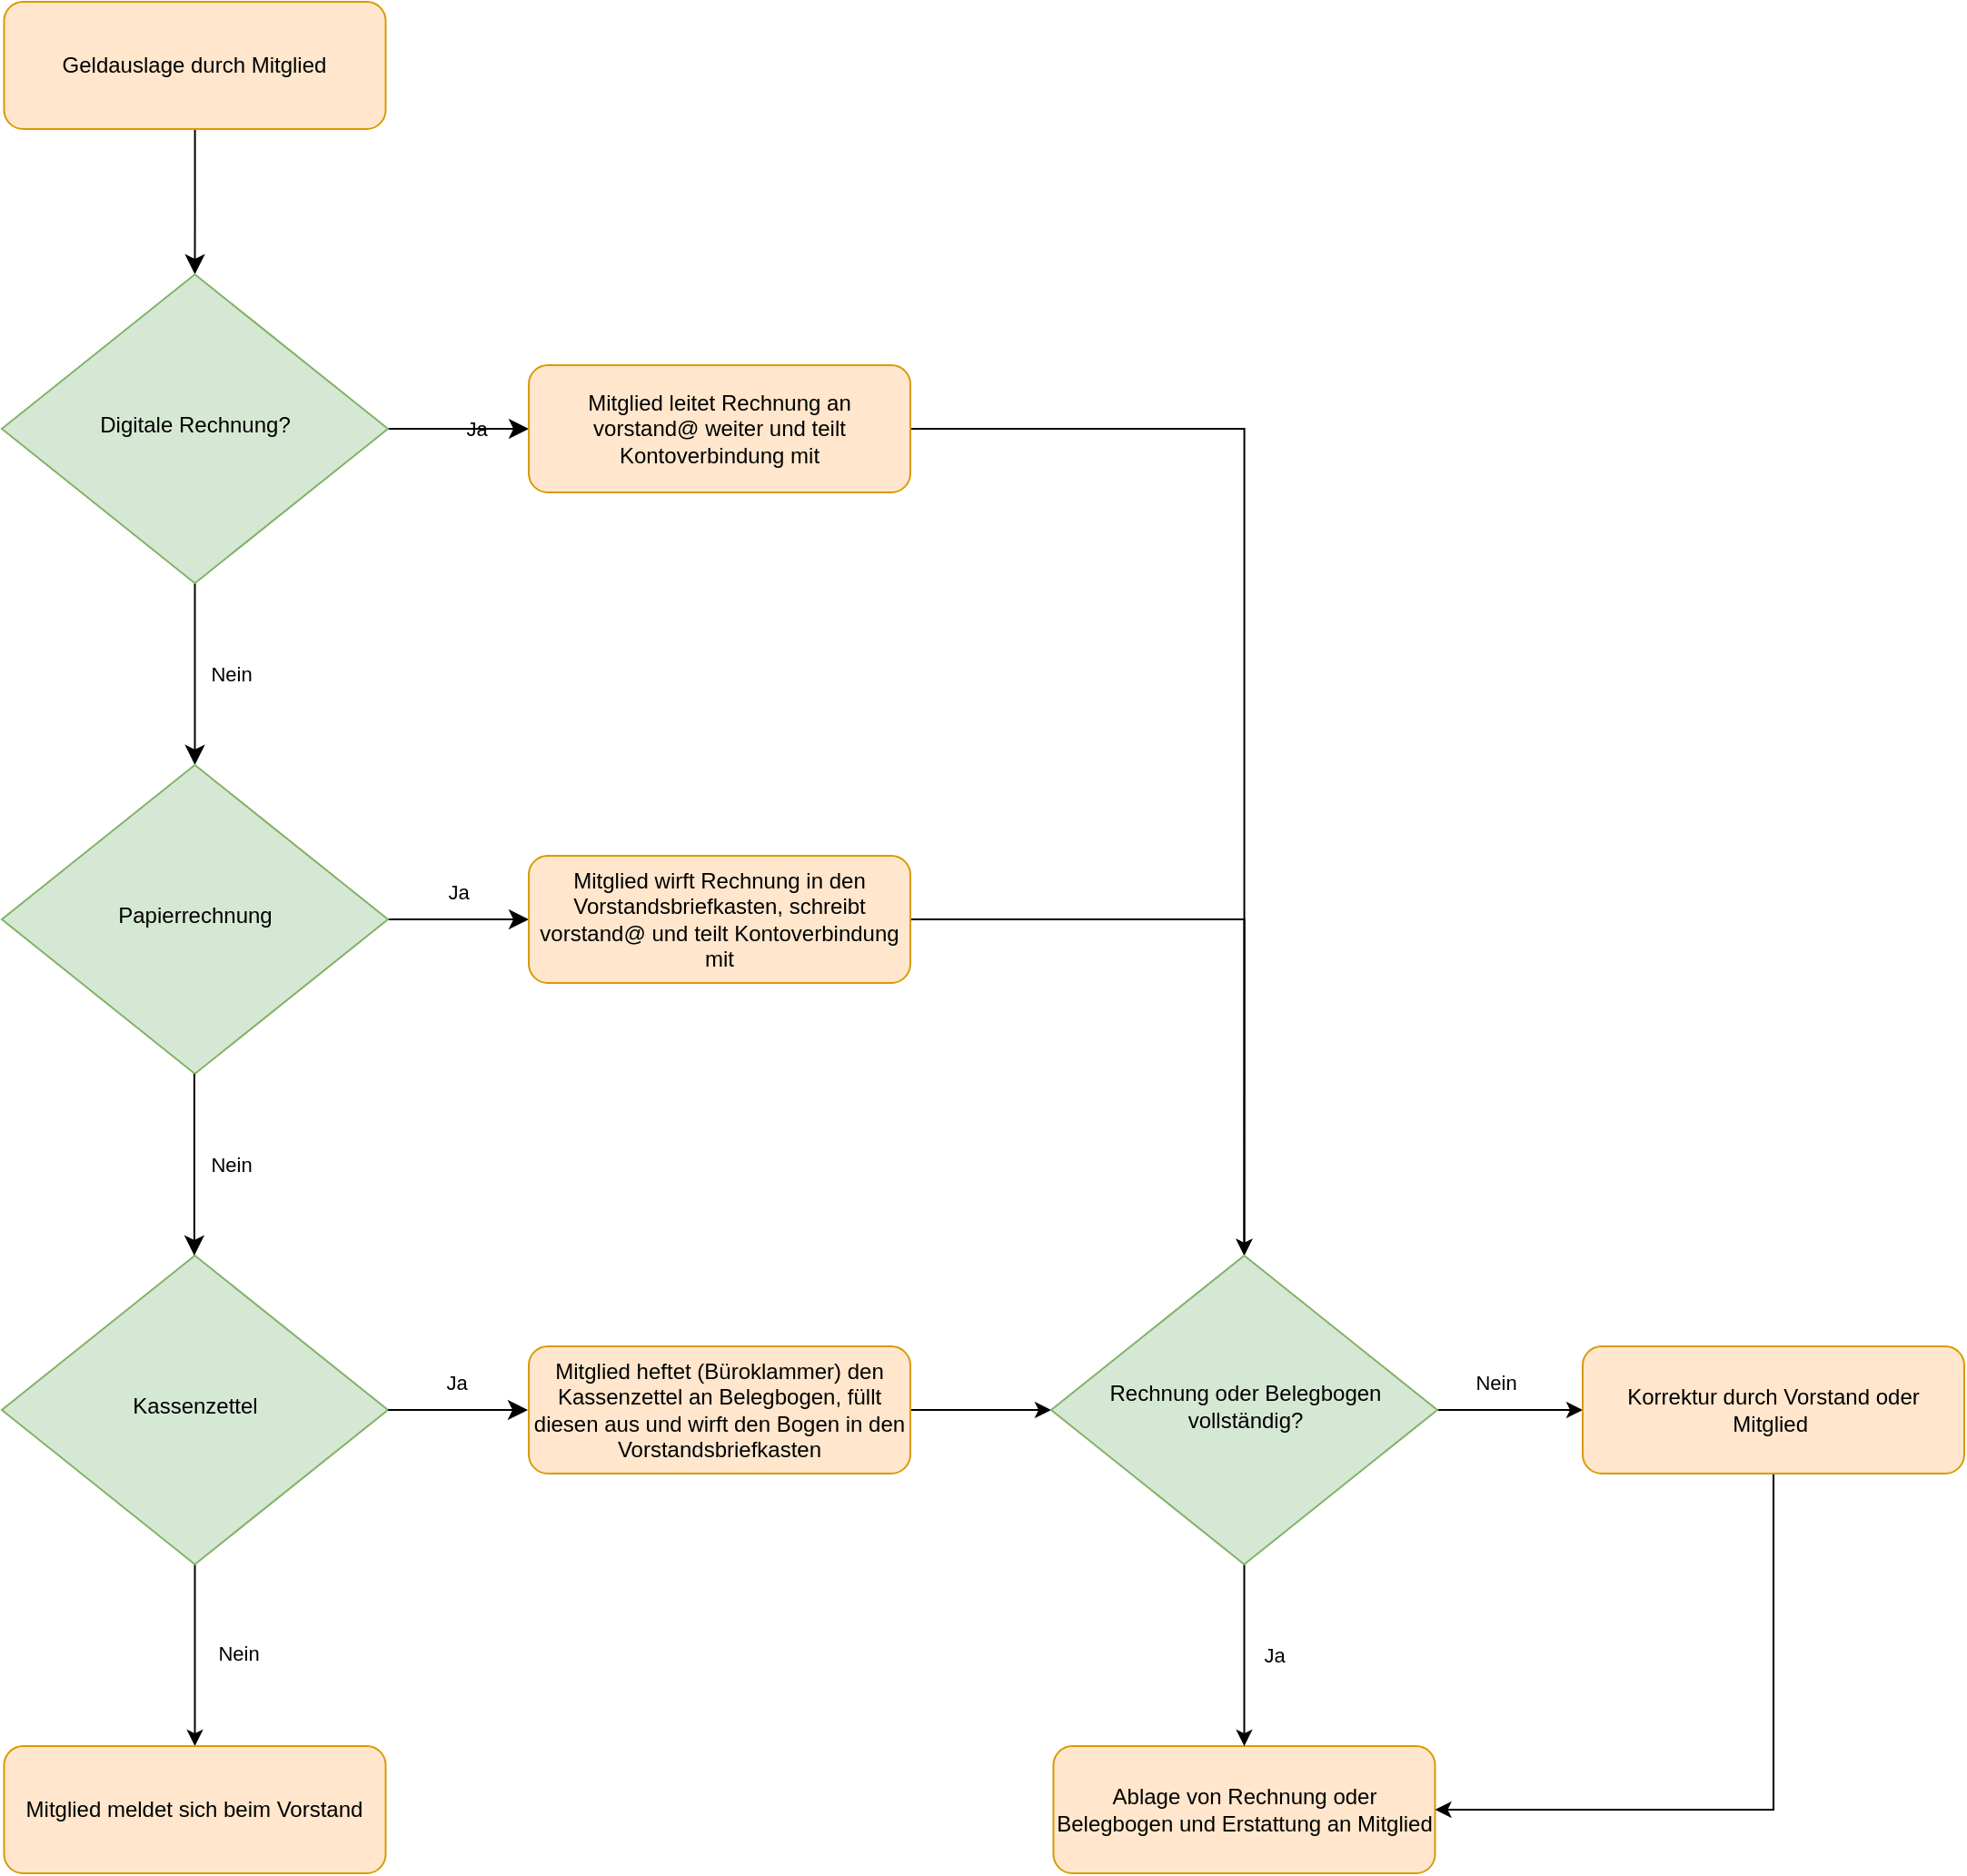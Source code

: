 <mxfile version="28.0.4">
  <diagram name="Page-1" id="JV3QirfHSxH_dmC2Wvqo">
    <mxGraphModel dx="1966" dy="1247" grid="1" gridSize="10" guides="1" tooltips="1" connect="1" arrows="1" fold="1" page="1" pageScale="1" pageWidth="850" pageHeight="1100" math="0" shadow="0">
      <root>
        <mxCell id="0" />
        <mxCell id="1" parent="0" />
        <mxCell id="M6E789VOU25VIzZ3r75C-1" value="" style="rounded=0;html=1;jettySize=auto;orthogonalLoop=1;fontSize=11;endArrow=classic;endFill=1;endSize=8;strokeWidth=1;shadow=0;labelBackgroundColor=none;edgeStyle=orthogonalEdgeStyle;" edge="1" parent="1" source="M6E789VOU25VIzZ3r75C-2" target="M6E789VOU25VIzZ3r75C-5">
          <mxGeometry relative="1" as="geometry" />
        </mxCell>
        <mxCell id="M6E789VOU25VIzZ3r75C-2" value="Geldauslage durch Mitglied" style="rounded=1;whiteSpace=wrap;html=1;fontSize=12;glass=0;strokeWidth=1;shadow=0;fillColor=#ffe6cc;strokeColor=#d79b00;" vertex="1" parent="1">
          <mxGeometry x="591.25" y="390" width="210" height="70" as="geometry" />
        </mxCell>
        <mxCell id="M6E789VOU25VIzZ3r75C-3" value="Nein" style="rounded=0;html=1;jettySize=auto;orthogonalLoop=1;fontSize=11;endArrow=classic;endFill=1;endSize=8;strokeWidth=1;shadow=0;labelBackgroundColor=none;edgeStyle=orthogonalEdgeStyle;entryX=0.5;entryY=0;entryDx=0;entryDy=0;" edge="1" parent="1" source="M6E789VOU25VIzZ3r75C-5" target="M6E789VOU25VIzZ3r75C-10">
          <mxGeometry y="20" relative="1" as="geometry">
            <mxPoint as="offset" />
            <mxPoint x="640.043" y="750.035" as="targetPoint" />
          </mxGeometry>
        </mxCell>
        <mxCell id="M6E789VOU25VIzZ3r75C-4" value="Ja" style="edgeStyle=orthogonalEdgeStyle;rounded=0;html=1;jettySize=auto;orthogonalLoop=1;fontSize=11;endArrow=classic;endFill=1;endSize=8;strokeWidth=1;shadow=0;labelBackgroundColor=none;" edge="1" parent="1" source="M6E789VOU25VIzZ3r75C-5">
          <mxGeometry y="10" relative="1" as="geometry">
            <mxPoint as="offset" />
            <mxPoint x="880" y="625" as="targetPoint" />
          </mxGeometry>
        </mxCell>
        <mxCell id="M6E789VOU25VIzZ3r75C-5" value="Digitale Rechnung?" style="rhombus;whiteSpace=wrap;html=1;shadow=0;fontFamily=Helvetica;fontSize=12;align=center;strokeWidth=1;spacing=6;spacingTop=-4;fillColor=#d5e8d4;strokeColor=#82b366;" vertex="1" parent="1">
          <mxGeometry x="590" y="540" width="212.5" height="170" as="geometry" />
        </mxCell>
        <mxCell id="M6E789VOU25VIzZ3r75C-7" value="Ja" style="edgeStyle=orthogonalEdgeStyle;rounded=0;html=1;jettySize=auto;orthogonalLoop=1;fontSize=11;endArrow=classic;endFill=1;endSize=8;strokeWidth=1;shadow=0;labelBackgroundColor=none;exitX=1;exitY=0.5;exitDx=0;exitDy=0;" edge="1" parent="1" source="M6E789VOU25VIzZ3r75C-10">
          <mxGeometry x="-0.032" y="15" relative="1" as="geometry">
            <mxPoint as="offset" />
            <mxPoint x="690" y="790" as="sourcePoint" />
            <mxPoint x="880" y="895" as="targetPoint" />
          </mxGeometry>
        </mxCell>
        <mxCell id="M6E789VOU25VIzZ3r75C-10" value="Papierrechnung" style="rhombus;whiteSpace=wrap;html=1;shadow=0;fontFamily=Helvetica;fontSize=12;align=center;strokeWidth=1;spacing=6;spacingTop=-4;fillColor=#d5e8d4;strokeColor=#82b366;" vertex="1" parent="1">
          <mxGeometry x="590" y="810" width="212.5" height="170" as="geometry" />
        </mxCell>
        <mxCell id="M6E789VOU25VIzZ3r75C-11" value="Nein" style="edgeStyle=orthogonalEdgeStyle;rounded=0;orthogonalLoop=1;jettySize=auto;html=1;entryX=0.5;entryY=0;entryDx=0;entryDy=0;" edge="1" parent="1" source="M6E789VOU25VIzZ3r75C-12">
          <mxGeometry x="0.005" y="23" relative="1" as="geometry">
            <mxPoint x="696.25" y="1350" as="targetPoint" />
            <mxPoint y="-1" as="offset" />
          </mxGeometry>
        </mxCell>
        <mxCell id="M6E789VOU25VIzZ3r75C-12" value="Kassenzettel" style="rhombus;whiteSpace=wrap;html=1;shadow=0;fontFamily=Helvetica;fontSize=12;align=center;strokeWidth=1;spacing=6;spacingTop=-4;fillColor=#d5e8d4;strokeColor=#82b366;" vertex="1" parent="1">
          <mxGeometry x="590" y="1080" width="212.5" height="170" as="geometry" />
        </mxCell>
        <mxCell id="M6E789VOU25VIzZ3r75C-13" value="Nein" style="rounded=0;html=1;jettySize=auto;orthogonalLoop=1;fontSize=11;endArrow=classic;endFill=1;endSize=8;strokeWidth=1;shadow=0;labelBackgroundColor=none;edgeStyle=orthogonalEdgeStyle;entryX=0.5;entryY=0;entryDx=0;entryDy=0;" edge="1" parent="1">
          <mxGeometry y="20" relative="1" as="geometry">
            <mxPoint as="offset" />
            <mxPoint x="695.93" y="980" as="sourcePoint" />
            <mxPoint x="695.93" y="1080" as="targetPoint" />
          </mxGeometry>
        </mxCell>
        <mxCell id="M6E789VOU25VIzZ3r75C-17" value="Ja" style="edgeStyle=orthogonalEdgeStyle;rounded=0;html=1;jettySize=auto;orthogonalLoop=1;fontSize=11;endArrow=classic;endFill=1;endSize=8;strokeWidth=1;shadow=0;labelBackgroundColor=none;exitX=1;exitY=0.5;exitDx=0;exitDy=0;" edge="1" parent="1">
          <mxGeometry x="0.02" y="15" relative="1" as="geometry">
            <mxPoint x="-2" as="offset" />
            <mxPoint x="802.5" y="1165" as="sourcePoint" />
            <mxPoint x="879.5" y="1165" as="targetPoint" />
          </mxGeometry>
        </mxCell>
        <mxCell id="M6E789VOU25VIzZ3r75C-29" style="edgeStyle=orthogonalEdgeStyle;rounded=0;orthogonalLoop=1;jettySize=auto;html=1;entryX=0.5;entryY=0;entryDx=0;entryDy=0;" edge="1" parent="1" source="M6E789VOU25VIzZ3r75C-20" target="M6E789VOU25VIzZ3r75C-25">
          <mxGeometry relative="1" as="geometry" />
        </mxCell>
        <mxCell id="M6E789VOU25VIzZ3r75C-20" value="Mitglied leitet Rechnung an&lt;br&gt;vorstand@ weiter und teilt Kontoverbindung mit" style="rounded=1;whiteSpace=wrap;html=1;fontSize=12;glass=0;strokeWidth=1;shadow=0;fillColor=#ffe6cc;strokeColor=#d79b00;" vertex="1" parent="1">
          <mxGeometry x="880" y="590" width="210" height="70" as="geometry" />
        </mxCell>
        <mxCell id="M6E789VOU25VIzZ3r75C-28" style="edgeStyle=orthogonalEdgeStyle;rounded=0;orthogonalLoop=1;jettySize=auto;html=1;entryX=0.5;entryY=0;entryDx=0;entryDy=0;" edge="1" parent="1" source="M6E789VOU25VIzZ3r75C-21" target="M6E789VOU25VIzZ3r75C-25">
          <mxGeometry relative="1" as="geometry" />
        </mxCell>
        <mxCell id="M6E789VOU25VIzZ3r75C-21" value="Mitglied wirft Rechnung in den Vorstandsbriefkasten, schreibt vorstand@ und teilt Kontoverbindung mit" style="rounded=1;whiteSpace=wrap;html=1;fontSize=12;glass=0;strokeWidth=1;shadow=0;fillColor=#ffe6cc;strokeColor=#d79b00;" vertex="1" parent="1">
          <mxGeometry x="880" y="860" width="210" height="70" as="geometry" />
        </mxCell>
        <mxCell id="M6E789VOU25VIzZ3r75C-26" style="edgeStyle=orthogonalEdgeStyle;rounded=0;orthogonalLoop=1;jettySize=auto;html=1;entryX=0;entryY=0.5;entryDx=0;entryDy=0;" edge="1" parent="1" source="M6E789VOU25VIzZ3r75C-22" target="M6E789VOU25VIzZ3r75C-25">
          <mxGeometry relative="1" as="geometry" />
        </mxCell>
        <mxCell id="M6E789VOU25VIzZ3r75C-22" value="Mitglied heftet (Büroklammer) den Kassenzettel an Belegbogen, füllt diesen aus und wirft den Bogen in den Vorstandsbriefkasten" style="rounded=1;whiteSpace=wrap;html=1;fontSize=12;glass=0;strokeWidth=1;shadow=0;fillColor=#ffe6cc;strokeColor=#d79b00;" vertex="1" parent="1">
          <mxGeometry x="880" y="1130" width="210" height="70" as="geometry" />
        </mxCell>
        <mxCell id="M6E789VOU25VIzZ3r75C-23" value="Mitglied meldet sich beim Vorstand" style="rounded=1;whiteSpace=wrap;html=1;fontSize=12;glass=0;strokeWidth=1;shadow=0;fillColor=#ffe6cc;strokeColor=#d79b00;" vertex="1" parent="1">
          <mxGeometry x="591.25" y="1350" width="210" height="70" as="geometry" />
        </mxCell>
        <mxCell id="M6E789VOU25VIzZ3r75C-24" value="Ablage von Rechnung oder Belegbogen und Erstattung an Mitglied" style="rounded=1;whiteSpace=wrap;html=1;fontSize=12;glass=0;strokeWidth=1;shadow=0;fillColor=#ffe6cc;strokeColor=#d79b00;" vertex="1" parent="1">
          <mxGeometry x="1168.75" y="1350" width="210" height="70" as="geometry" />
        </mxCell>
        <mxCell id="M6E789VOU25VIzZ3r75C-27" style="edgeStyle=orthogonalEdgeStyle;rounded=0;orthogonalLoop=1;jettySize=auto;html=1;entryX=0.5;entryY=0;entryDx=0;entryDy=0;" edge="1" parent="1" source="M6E789VOU25VIzZ3r75C-25" target="M6E789VOU25VIzZ3r75C-24">
          <mxGeometry relative="1" as="geometry" />
        </mxCell>
        <mxCell id="M6E789VOU25VIzZ3r75C-30" value="&lt;div&gt;Ja&lt;/div&gt;" style="edgeLabel;html=1;align=center;verticalAlign=middle;resizable=0;points=[];" vertex="1" connectable="0" parent="M6E789VOU25VIzZ3r75C-27">
          <mxGeometry x="-0.08" relative="1" as="geometry">
            <mxPoint x="16" y="4" as="offset" />
          </mxGeometry>
        </mxCell>
        <mxCell id="M6E789VOU25VIzZ3r75C-32" style="edgeStyle=orthogonalEdgeStyle;rounded=0;orthogonalLoop=1;jettySize=auto;html=1;" edge="1" parent="1" source="M6E789VOU25VIzZ3r75C-25" target="M6E789VOU25VIzZ3r75C-31">
          <mxGeometry relative="1" as="geometry" />
        </mxCell>
        <mxCell id="M6E789VOU25VIzZ3r75C-34" value="&lt;div&gt;Nein&lt;/div&gt;" style="edgeLabel;html=1;align=center;verticalAlign=middle;resizable=0;points=[];" vertex="1" connectable="0" parent="M6E789VOU25VIzZ3r75C-32">
          <mxGeometry x="-0.197" y="-1" relative="1" as="geometry">
            <mxPoint y="-16" as="offset" />
          </mxGeometry>
        </mxCell>
        <mxCell id="M6E789VOU25VIzZ3r75C-25" value="Rechnung oder Belegbogen vollständig?" style="rhombus;whiteSpace=wrap;html=1;shadow=0;fontFamily=Helvetica;fontSize=12;align=center;strokeWidth=1;spacing=6;spacingTop=-4;fillColor=#d5e8d4;strokeColor=#82b366;" vertex="1" parent="1">
          <mxGeometry x="1167.5" y="1080" width="212.5" height="170" as="geometry" />
        </mxCell>
        <mxCell id="M6E789VOU25VIzZ3r75C-33" style="edgeStyle=orthogonalEdgeStyle;rounded=0;orthogonalLoop=1;jettySize=auto;html=1;entryX=1;entryY=0.5;entryDx=0;entryDy=0;exitX=0.5;exitY=1;exitDx=0;exitDy=0;" edge="1" parent="1" source="M6E789VOU25VIzZ3r75C-31" target="M6E789VOU25VIzZ3r75C-24">
          <mxGeometry relative="1" as="geometry">
            <Array as="points">
              <mxPoint x="1565" y="1385" />
            </Array>
          </mxGeometry>
        </mxCell>
        <mxCell id="M6E789VOU25VIzZ3r75C-31" value="Korrektur durch Vorstand oder Mitglied&amp;nbsp;" style="rounded=1;whiteSpace=wrap;html=1;fontSize=12;glass=0;strokeWidth=1;shadow=0;fillColor=#ffe6cc;strokeColor=#d79b00;" vertex="1" parent="1">
          <mxGeometry x="1460" y="1130" width="210" height="70" as="geometry" />
        </mxCell>
      </root>
    </mxGraphModel>
  </diagram>
</mxfile>
